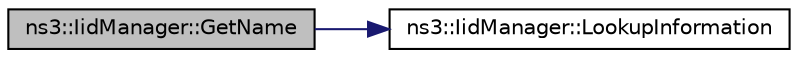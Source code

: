 digraph "ns3::IidManager::GetName"
{
 // LATEX_PDF_SIZE
  edge [fontname="Helvetica",fontsize="10",labelfontname="Helvetica",labelfontsize="10"];
  node [fontname="Helvetica",fontsize="10",shape=record];
  rankdir="LR";
  Node1 [label="ns3::IidManager::GetName",height=0.2,width=0.4,color="black", fillcolor="grey75", style="filled", fontcolor="black",tooltip="Get the name of a type id."];
  Node1 -> Node2 [color="midnightblue",fontsize="10",style="solid",fontname="Helvetica"];
  Node2 [label="ns3::IidManager::LookupInformation",height=0.2,width=0.4,color="black", fillcolor="white", style="filled",URL="$classns3_1_1_iid_manager.html#a84af06b798b21fa700469a3ac5f65f3f",tooltip="Retrieve the information record for a type."];
}
